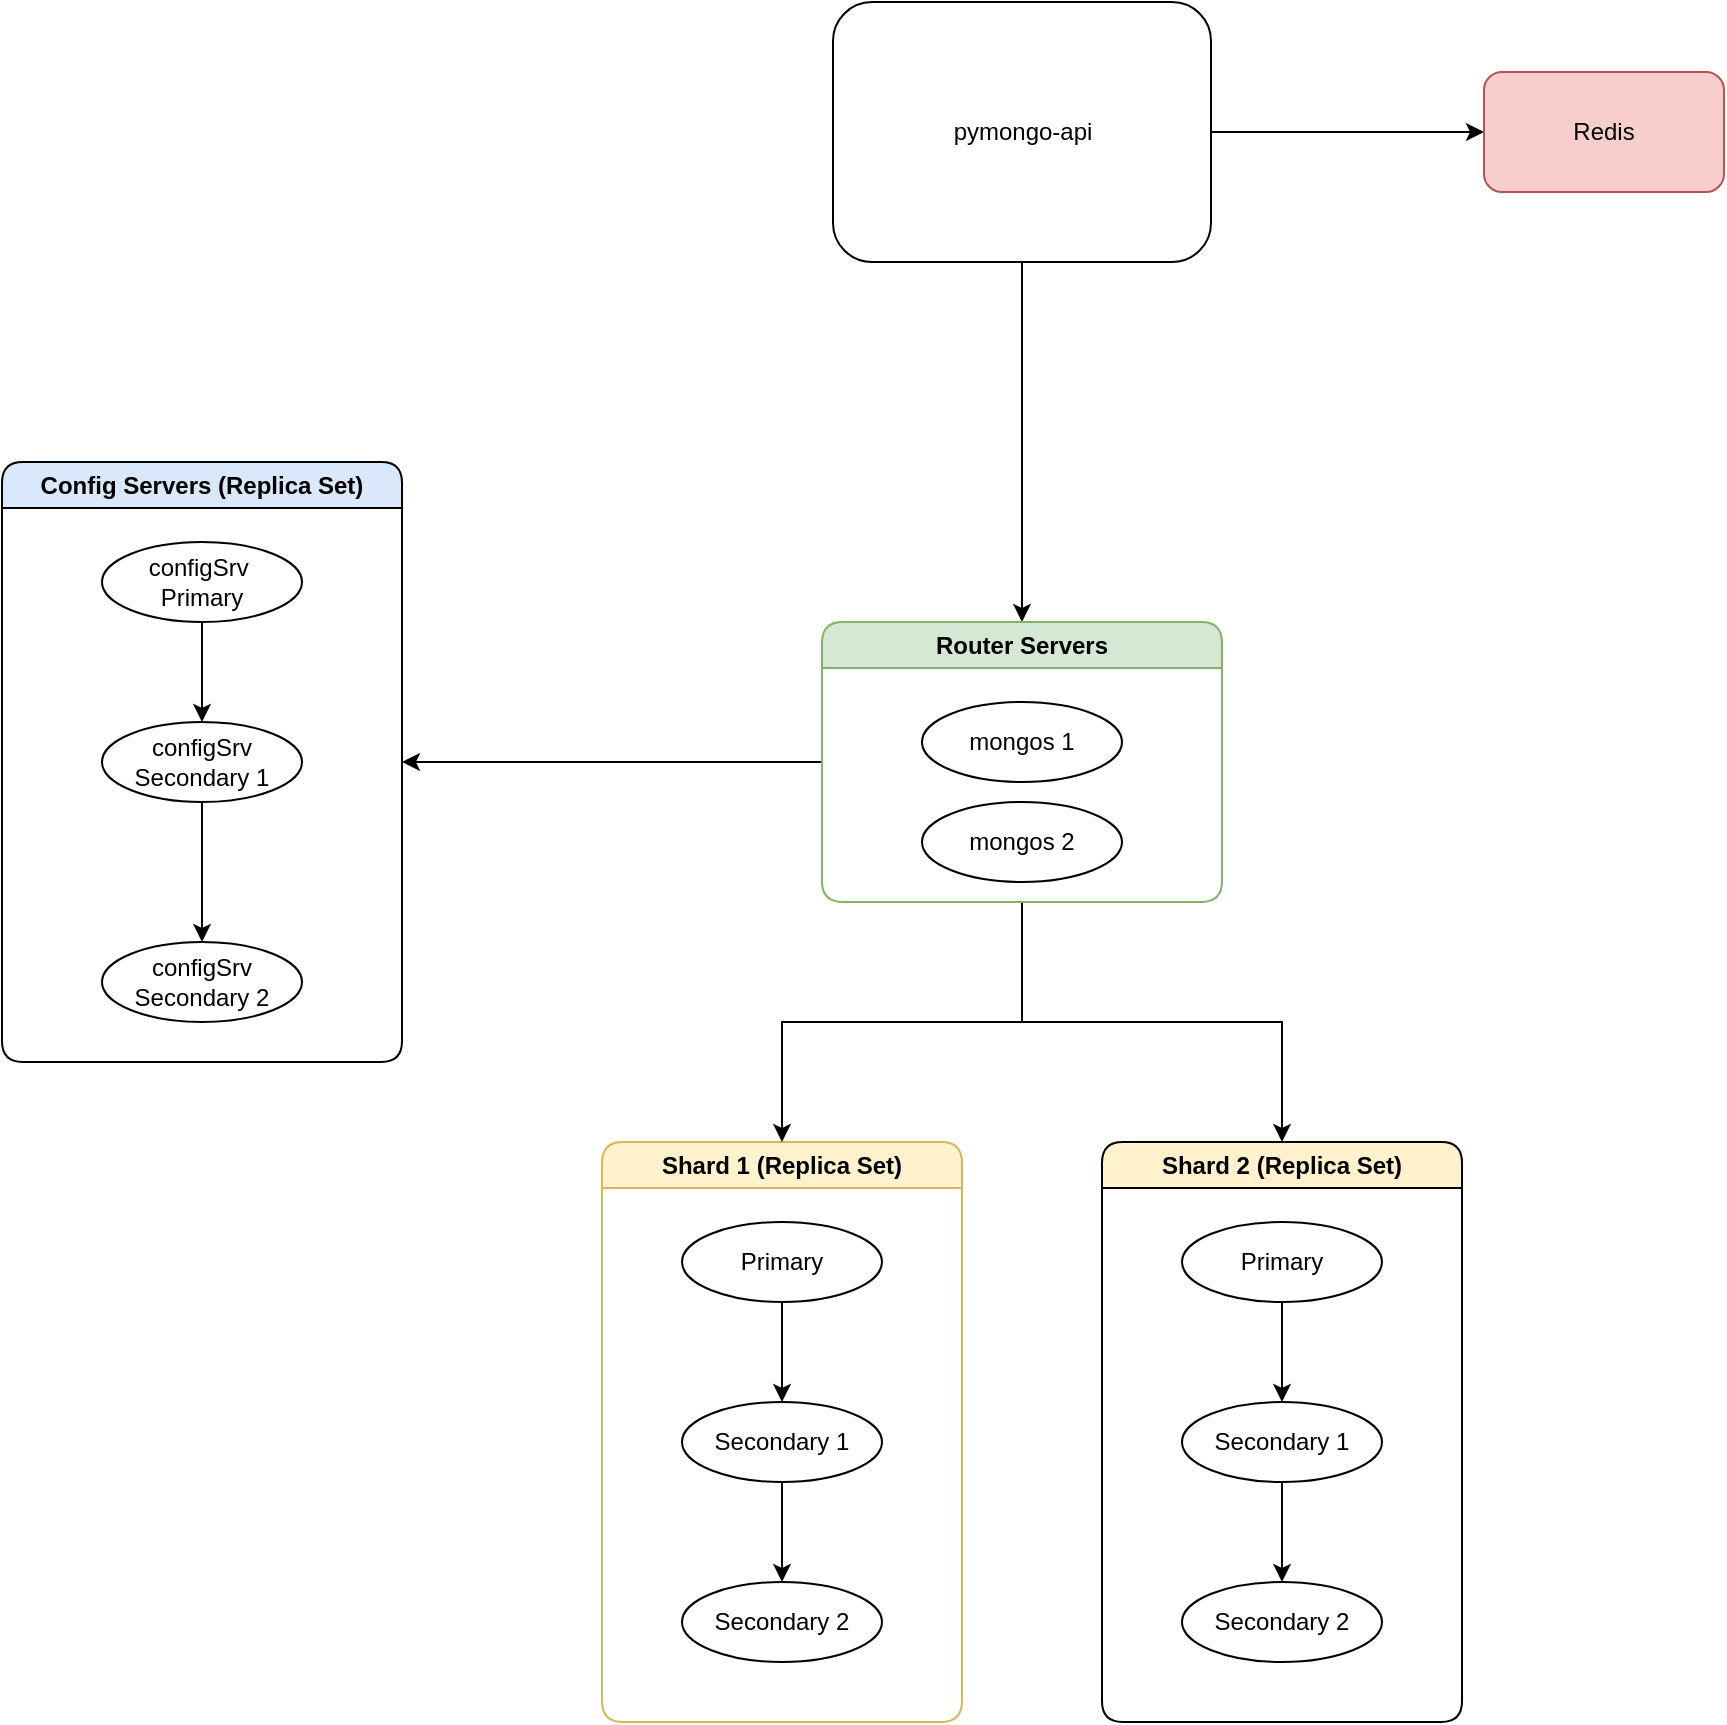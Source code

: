 <mxfile version="24.7.17">
  <diagram name="Page-1" id="-H_mtQnk-PTXWXPvYvuk">
    <mxGraphModel dx="1865" dy="1351" grid="1" gridSize="10" guides="1" tooltips="1" connect="1" arrows="1" fold="1" page="1" pageScale="1" pageWidth="1169" pageHeight="827" math="0" shadow="0">
      <root>
        <mxCell id="0" />
        <mxCell id="1" parent="0" />
        <mxCell id="config" value="Config Servers (Replica Set)" style="swimlane;rounded=1;whiteSpace=wrap;html=1;fillColor=#dae8fc;" parent="1" vertex="1">
          <mxGeometry x="219" y="420" width="200" height="300" as="geometry" />
        </mxCell>
        <mxCell id="LzZ8D7OCZoHhMmrHZdRd-19" style="edgeStyle=orthogonalEdgeStyle;rounded=0;orthogonalLoop=1;jettySize=auto;html=1;entryX=0.5;entryY=0;entryDx=0;entryDy=0;" parent="config" source="config-1" target="LzZ8D7OCZoHhMmrHZdRd-18" edge="1">
          <mxGeometry relative="1" as="geometry" />
        </mxCell>
        <mxCell id="config-1" value="configSrv&amp;nbsp;&lt;div&gt;Primary&lt;/div&gt;" style="ellipse;whiteSpace=wrap;html=1;fillColor=#ffffff;" parent="config" vertex="1">
          <mxGeometry x="50" y="40" width="100" height="40" as="geometry" />
        </mxCell>
        <mxCell id="config-2" value="configSrv&lt;div&gt;Secondary 2&lt;br&gt;&lt;/div&gt;" style="ellipse;whiteSpace=wrap;html=1;fillColor=#ffffff;" parent="config" vertex="1">
          <mxGeometry x="50" y="240" width="100" height="40" as="geometry" />
        </mxCell>
        <mxCell id="LzZ8D7OCZoHhMmrHZdRd-20" style="edgeStyle=orthogonalEdgeStyle;rounded=0;orthogonalLoop=1;jettySize=auto;html=1;entryX=0.5;entryY=0;entryDx=0;entryDy=0;" parent="config" source="LzZ8D7OCZoHhMmrHZdRd-18" target="config-2" edge="1">
          <mxGeometry relative="1" as="geometry" />
        </mxCell>
        <mxCell id="LzZ8D7OCZoHhMmrHZdRd-18" value="configSrv&lt;div&gt;Secondary 1&lt;/div&gt;" style="ellipse;whiteSpace=wrap;html=1;fillColor=#ffffff;" parent="config" vertex="1">
          <mxGeometry x="50" y="130" width="100" height="40" as="geometry" />
        </mxCell>
        <mxCell id="shard1" value="Shard 1 (Replica Set)" style="swimlane;rounded=1;whiteSpace=wrap;html=1;fillColor=#fff2cc;strokeColor=#d6b656;" parent="1" vertex="1">
          <mxGeometry x="519" y="760" width="180" height="290" as="geometry" />
        </mxCell>
        <mxCell id="LzZ8D7OCZoHhMmrHZdRd-8" style="edgeStyle=orthogonalEdgeStyle;rounded=0;orthogonalLoop=1;jettySize=auto;html=1;exitX=0.5;exitY=1;exitDx=0;exitDy=0;entryX=0.5;entryY=0;entryDx=0;entryDy=0;" parent="shard1" source="shard1-primary" target="shard1-secondary1" edge="1">
          <mxGeometry relative="1" as="geometry" />
        </mxCell>
        <mxCell id="shard1-primary" value="Primary" style="ellipse;whiteSpace=wrap;html=1;fillColor=#ffffff;" parent="shard1" vertex="1">
          <mxGeometry x="40" y="40" width="100" height="40" as="geometry" />
        </mxCell>
        <mxCell id="LzZ8D7OCZoHhMmrHZdRd-9" style="edgeStyle=orthogonalEdgeStyle;rounded=0;orthogonalLoop=1;jettySize=auto;html=1;exitX=0.5;exitY=1;exitDx=0;exitDy=0;entryX=0.5;entryY=0;entryDx=0;entryDy=0;" parent="shard1" source="shard1-secondary1" target="shard1-secondary2" edge="1">
          <mxGeometry relative="1" as="geometry" />
        </mxCell>
        <mxCell id="shard1-secondary1" value="Secondary 1" style="ellipse;whiteSpace=wrap;html=1;fillColor=#ffffff;" parent="shard1" vertex="1">
          <mxGeometry x="40" y="130" width="100" height="40" as="geometry" />
        </mxCell>
        <mxCell id="shard1-secondary2" value="Secondary 2" style="ellipse;whiteSpace=wrap;html=1;fillColor=#ffffff;" parent="shard1" vertex="1">
          <mxGeometry x="40" y="220" width="100" height="40" as="geometry" />
        </mxCell>
        <mxCell id="shard2" value="Shard 2 (Replica Set)" style="swimlane;rounded=1;whiteSpace=wrap;html=1;fillColor=#fff2cc;" parent="1" vertex="1">
          <mxGeometry x="769" y="760" width="180" height="290" as="geometry" />
        </mxCell>
        <mxCell id="LzZ8D7OCZoHhMmrHZdRd-10" style="edgeStyle=orthogonalEdgeStyle;rounded=0;orthogonalLoop=1;jettySize=auto;html=1;exitX=0.5;exitY=1;exitDx=0;exitDy=0;entryX=0.5;entryY=0;entryDx=0;entryDy=0;" parent="shard2" source="shard2-primary" target="shard2-secondary1" edge="1">
          <mxGeometry relative="1" as="geometry" />
        </mxCell>
        <mxCell id="shard2-primary" value="Primary" style="ellipse;whiteSpace=wrap;html=1;fillColor=#ffffff;" parent="shard2" vertex="1">
          <mxGeometry x="40" y="40" width="100" height="40" as="geometry" />
        </mxCell>
        <mxCell id="LzZ8D7OCZoHhMmrHZdRd-11" style="edgeStyle=orthogonalEdgeStyle;rounded=0;orthogonalLoop=1;jettySize=auto;html=1;exitX=0.5;exitY=1;exitDx=0;exitDy=0;entryX=0.5;entryY=0;entryDx=0;entryDy=0;" parent="shard2" source="shard2-secondary1" target="shard2-secondary2" edge="1">
          <mxGeometry relative="1" as="geometry" />
        </mxCell>
        <mxCell id="shard2-secondary1" value="Secondary 1" style="ellipse;whiteSpace=wrap;html=1;fillColor=#ffffff;" parent="shard2" vertex="1">
          <mxGeometry x="40" y="130" width="100" height="40" as="geometry" />
        </mxCell>
        <mxCell id="shard2-secondary2" value="Secondary 2" style="ellipse;whiteSpace=wrap;html=1;fillColor=#ffffff;" parent="shard2" vertex="1">
          <mxGeometry x="40" y="220" width="100" height="40" as="geometry" />
        </mxCell>
        <mxCell id="LzZ8D7OCZoHhMmrHZdRd-15" style="edgeStyle=orthogonalEdgeStyle;rounded=0;orthogonalLoop=1;jettySize=auto;html=1;entryX=0.5;entryY=0;entryDx=0;entryDy=0;" parent="1" source="LzZ8D7OCZoHhMmrHZdRd-1" target="LzZ8D7OCZoHhMmrHZdRd-5" edge="1">
          <mxGeometry relative="1" as="geometry" />
        </mxCell>
        <mxCell id="O8P5mbvF8LGsRx-IbcvR-2" style="edgeStyle=orthogonalEdgeStyle;rounded=0;orthogonalLoop=1;jettySize=auto;html=1;entryX=0;entryY=0.5;entryDx=0;entryDy=0;" edge="1" parent="1" source="LzZ8D7OCZoHhMmrHZdRd-1" target="O8P5mbvF8LGsRx-IbcvR-1">
          <mxGeometry relative="1" as="geometry" />
        </mxCell>
        <mxCell id="LzZ8D7OCZoHhMmrHZdRd-1" value="pymongo-api" style="rounded=1;whiteSpace=wrap;html=1;" parent="1" vertex="1">
          <mxGeometry x="634.5" y="190" width="189" height="130" as="geometry" />
        </mxCell>
        <mxCell id="LzZ8D7OCZoHhMmrHZdRd-13" style="edgeStyle=orthogonalEdgeStyle;rounded=0;orthogonalLoop=1;jettySize=auto;html=1;entryX=0.5;entryY=0;entryDx=0;entryDy=0;" parent="1" source="LzZ8D7OCZoHhMmrHZdRd-5" target="shard1" edge="1">
          <mxGeometry relative="1" as="geometry" />
        </mxCell>
        <mxCell id="LzZ8D7OCZoHhMmrHZdRd-14" style="edgeStyle=orthogonalEdgeStyle;rounded=0;orthogonalLoop=1;jettySize=auto;html=1;exitX=0.5;exitY=1;exitDx=0;exitDy=0;entryX=0.5;entryY=0;entryDx=0;entryDy=0;" parent="1" source="LzZ8D7OCZoHhMmrHZdRd-5" target="shard2" edge="1">
          <mxGeometry relative="1" as="geometry" />
        </mxCell>
        <mxCell id="LzZ8D7OCZoHhMmrHZdRd-16" style="edgeStyle=orthogonalEdgeStyle;rounded=0;orthogonalLoop=1;jettySize=auto;html=1;entryX=1;entryY=0.5;entryDx=0;entryDy=0;" parent="1" source="LzZ8D7OCZoHhMmrHZdRd-5" target="config" edge="1">
          <mxGeometry relative="1" as="geometry" />
        </mxCell>
        <mxCell id="LzZ8D7OCZoHhMmrHZdRd-5" value="Router Servers" style="swimlane;rounded=1;whiteSpace=wrap;html=1;fillColor=#d5e8d4;strokeColor=#82b366;" parent="1" vertex="1">
          <mxGeometry x="629" y="500" width="200" height="140" as="geometry" />
        </mxCell>
        <mxCell id="LzZ8D7OCZoHhMmrHZdRd-6" value="mongos 1" style="ellipse;whiteSpace=wrap;html=1;fillColor=#ffffff;" parent="LzZ8D7OCZoHhMmrHZdRd-5" vertex="1">
          <mxGeometry x="50" y="40" width="100" height="40" as="geometry" />
        </mxCell>
        <mxCell id="LzZ8D7OCZoHhMmrHZdRd-7" value="mongos 2" style="ellipse;whiteSpace=wrap;html=1;fillColor=#ffffff;" parent="LzZ8D7OCZoHhMmrHZdRd-5" vertex="1">
          <mxGeometry x="50" y="90" width="100" height="40" as="geometry" />
        </mxCell>
        <mxCell id="O8P5mbvF8LGsRx-IbcvR-1" value="Redis" style="rounded=1;whiteSpace=wrap;html=1;fillColor=#f8cecc;strokeColor=#b85450;" vertex="1" parent="1">
          <mxGeometry x="960" y="225" width="120" height="60" as="geometry" />
        </mxCell>
      </root>
    </mxGraphModel>
  </diagram>
</mxfile>
